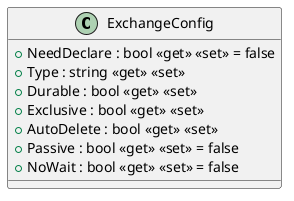 @startuml
class ExchangeConfig {
    + NeedDeclare : bool <<get>> <<set>> = false
    + Type : string <<get>> <<set>>
    + Durable : bool <<get>> <<set>>
    + Exclusive : bool <<get>> <<set>>
    + AutoDelete : bool <<get>> <<set>>
    + Passive : bool <<get>> <<set>> = false
    + NoWait : bool <<get>> <<set>> = false
}
@enduml
